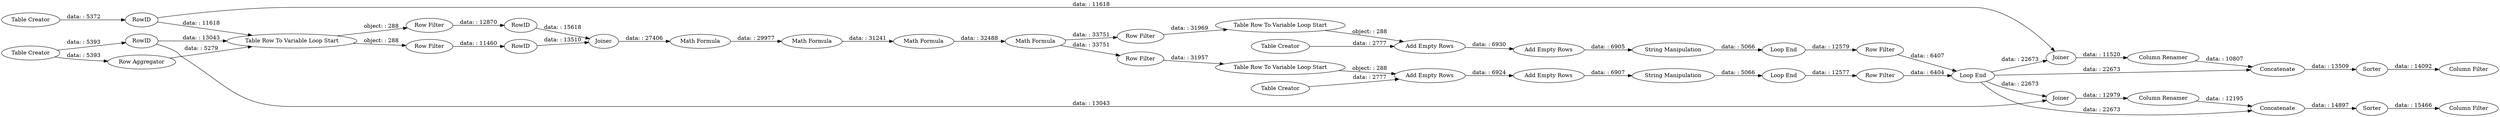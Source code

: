 digraph {
	"4686433327357785096_21" [label="Loop End"]
	"4686433327357785096_19" [label="Table Row To Variable Loop Start"]
	"4686433327357785096_37" [label="Add Empty Rows"]
	"4686433327357785096_39" [label="Row Filter"]
	"4686433327357785096_24" [label="Loop End"]
	"-2025053726251486325_45" [label=Sorter]
	"4686433327357785096_38" [label="Row Filter"]
	"8103583170460372926_32" [label="Math Formula"]
	"4686433327357785096_35" [label="Add Empty Rows"]
	"4686433327357785096_8" [label="Row Filter"]
	"8103583170460372926_17" [label="Math Formula"]
	"4686433327357785096_9" [label="Row Filter"]
	"4686433327357785096_13" [label=RowID]
	"4686433327357785096_11" [label=RowID]
	"-2025053726251486325_1" [label="Table Creator"]
	"-2025053726251486325_40" [label=Joiner]
	"-2025053726251486325_42" [label=Concatenate]
	"4686433327357785096_29" [label="String Manipulation"]
	"8103583170460372926_33" [label="Math Formula"]
	"4686433327357785096_10" [label=Joiner]
	"4686433327357785096_28" [label="Table Row To Variable Loop Start"]
	"4686433327357785096_27" [label="Row Filter"]
	"8103583170460372926_16" [label="Math Formula"]
	"-2025053726251486325_47" [label="Column Renamer"]
	"4686433327357785096_18" [label="Add Empty Rows"]
	"-2025053726251486325_44" [label="Column Filter"]
	"-2025053726251486325_48" [label=Sorter]
	"4686433327357785096_25" [label="Row Filter"]
	"-2025053726251486325_14" [label=RowID]
	"4686433327357785096_6" [label="Table Row To Variable Loop Start"]
	"-2025053726251486325_39" [label=Joiner]
	"4686433327357785096_20" [label="Table Creator"]
	"-2025053726251486325_41" [label=Concatenate]
	"4686433327357785096_31" [label="String Manipulation"]
	"4686433327357785096_22" [label="Add Empty Rows"]
	"-2025053726251486325_43" [label="Column Filter"]
	"-2025053726251486325_2" [label="Table Creator"]
	"-2025053726251486325_46" [label="Column Renamer"]
	"-2025053726251486325_15" [label=RowID]
	"4686433327357785096_5" [label="Loop End"]
	"-2025053726251486325_4" [label="Row Aggregator"]
	"4686433327357785096_23" [label="Table Creator"]
	"4686433327357785096_23" -> "4686433327357785096_22" [label="data: : 2777"]
	"4686433327357785096_37" -> "4686433327357785096_31" [label="data: : 6905"]
	"-2025053726251486325_1" -> "-2025053726251486325_15" [label="data: : 5393"]
	"4686433327357785096_8" -> "4686433327357785096_13" [label="data: : 12870"]
	"4686433327357785096_18" -> "4686433327357785096_35" [label="data: : 6924"]
	"4686433327357785096_5" -> "-2025053726251486325_41" [label="data: : 22673"]
	"-2025053726251486325_1" -> "-2025053726251486325_4" [label="data: : 5393"]
	"4686433327357785096_5" -> "-2025053726251486325_39" [label="data: : 22673"]
	"4686433327357785096_24" -> "4686433327357785096_39" [label="data: : 12579"]
	"-2025053726251486325_46" -> "-2025053726251486325_41" [label="data: : 12195"]
	"4686433327357785096_10" -> "8103583170460372926_16" [label="data: : 27406"]
	"-2025053726251486325_42" -> "-2025053726251486325_48" [label="data: : 13509"]
	"4686433327357785096_5" -> "-2025053726251486325_40" [label="data: : 22673"]
	"4686433327357785096_20" -> "4686433327357785096_18" [label="data: : 2777"]
	"4686433327357785096_19" -> "4686433327357785096_18" [label="object: : 288"]
	"4686433327357785096_31" -> "4686433327357785096_24" [label="data: : 5066"]
	"-2025053726251486325_14" -> "4686433327357785096_6" [label="data: : 11618"]
	"4686433327357785096_21" -> "4686433327357785096_38" [label="data: : 12577"]
	"-2025053726251486325_4" -> "4686433327357785096_6" [label="data: : 5279"]
	"4686433327357785096_35" -> "4686433327357785096_29" [label="data: : 6907"]
	"4686433327357785096_29" -> "4686433327357785096_21" [label="data: : 5066"]
	"-2025053726251486325_2" -> "-2025053726251486325_14" [label="data: : 5372"]
	"4686433327357785096_9" -> "4686433327357785096_11" [label="data: : 11460"]
	"4686433327357785096_25" -> "4686433327357785096_19" [label="data: : 31957"]
	"4686433327357785096_27" -> "4686433327357785096_28" [label="data: : 31969"]
	"4686433327357785096_38" -> "4686433327357785096_5" [label="data: : 6404"]
	"4686433327357785096_6" -> "4686433327357785096_8" [label="object: : 288"]
	"-2025053726251486325_41" -> "-2025053726251486325_45" [label="data: : 14897"]
	"-2025053726251486325_15" -> "4686433327357785096_6" [label="data: : 13043"]
	"-2025053726251486325_45" -> "-2025053726251486325_43" [label="data: : 15466"]
	"-2025053726251486325_14" -> "-2025053726251486325_40" [label="data: : 11618"]
	"-2025053726251486325_40" -> "-2025053726251486325_47" [label="data: : 11520"]
	"8103583170460372926_33" -> "4686433327357785096_27" [label="data: : 33751"]
	"8103583170460372926_33" -> "4686433327357785096_25" [label="data: : 33751"]
	"4686433327357785096_39" -> "4686433327357785096_5" [label="data: : 6407"]
	"4686433327357785096_5" -> "-2025053726251486325_42" [label="data: : 22673"]
	"8103583170460372926_16" -> "8103583170460372926_17" [label="data: : 29977"]
	"-2025053726251486325_48" -> "-2025053726251486325_44" [label="data: : 14092"]
	"-2025053726251486325_47" -> "-2025053726251486325_42" [label="data: : 10807"]
	"4686433327357785096_11" -> "4686433327357785096_10" [label="data: : 13510"]
	"4686433327357785096_13" -> "4686433327357785096_10" [label="data: : 15618"]
	"4686433327357785096_22" -> "4686433327357785096_37" [label="data: : 6930"]
	"4686433327357785096_28" -> "4686433327357785096_22" [label="object: : 288"]
	"8103583170460372926_32" -> "8103583170460372926_33" [label="data: : 32488"]
	"8103583170460372926_17" -> "8103583170460372926_32" [label="data: : 31241"]
	"-2025053726251486325_15" -> "-2025053726251486325_39" [label="data: : 13043"]
	"4686433327357785096_6" -> "4686433327357785096_9" [label="object: : 288"]
	"-2025053726251486325_39" -> "-2025053726251486325_46" [label="data: : 12979"]
	rankdir=LR
}
